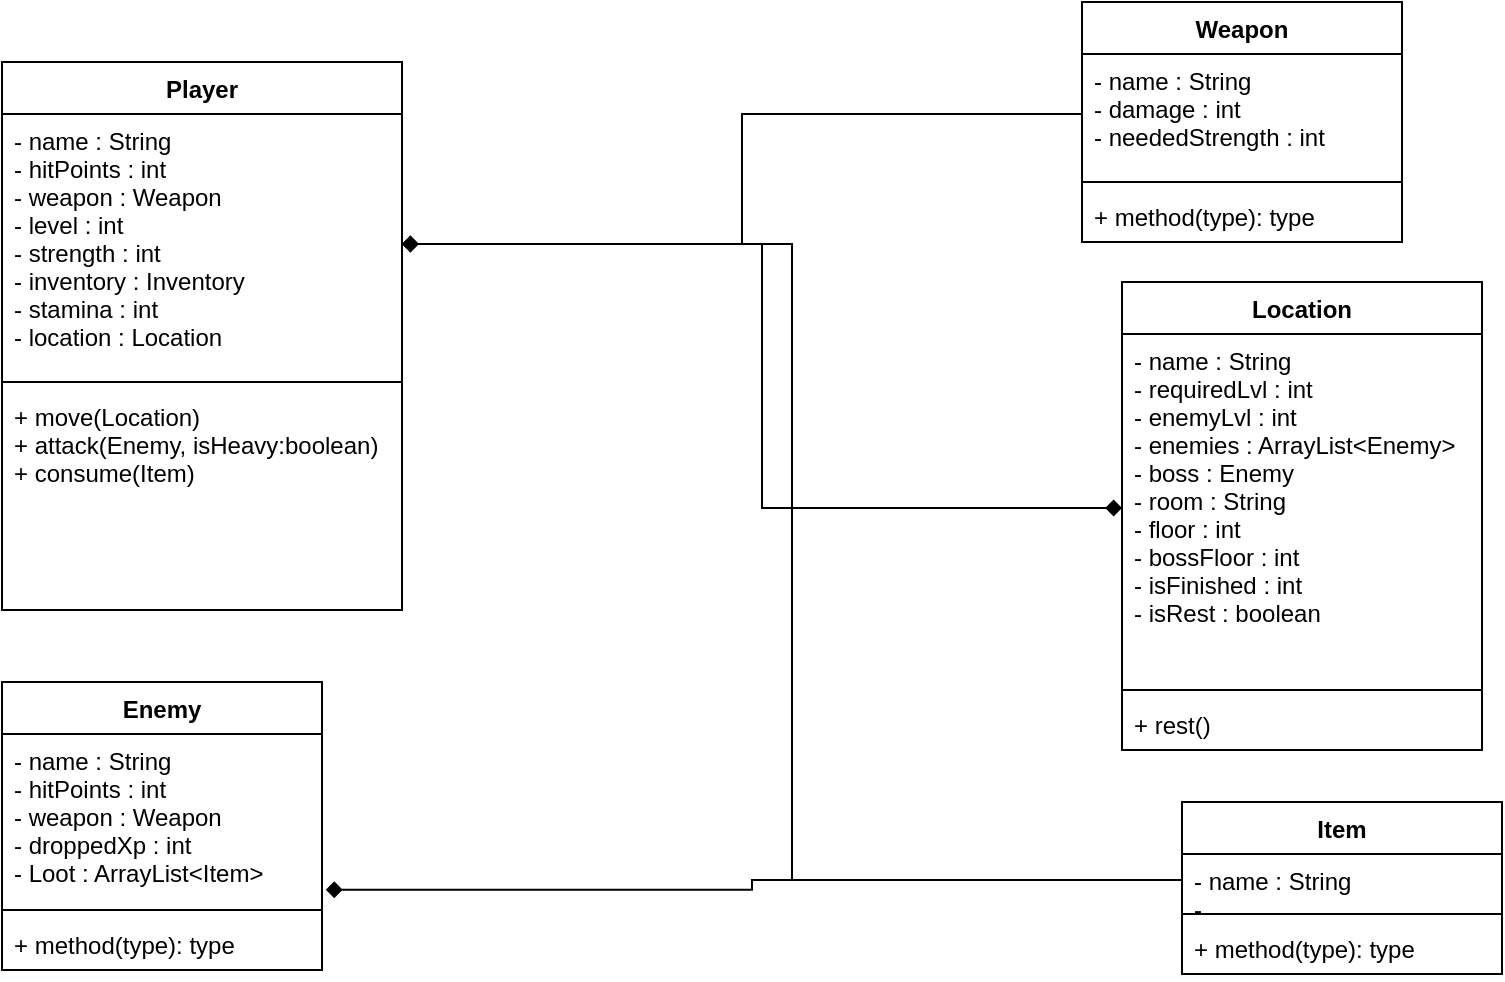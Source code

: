 <mxfile version="20.8.8" type="github">
  <diagram id="C5RBs43oDa-KdzZeNtuy" name="Page-1">
    <mxGraphModel dx="1167" dy="637" grid="1" gridSize="10" guides="1" tooltips="1" connect="1" arrows="1" fold="1" page="1" pageScale="1" pageWidth="827" pageHeight="1169" math="0" shadow="0">
      <root>
        <mxCell id="WIyWlLk6GJQsqaUBKTNV-0" />
        <mxCell id="WIyWlLk6GJQsqaUBKTNV-1" parent="WIyWlLk6GJQsqaUBKTNV-0" />
        <mxCell id="_A0XqNsPRebo757BKZDm-0" value="Player" style="swimlane;fontStyle=1;align=center;verticalAlign=top;childLayout=stackLayout;horizontal=1;startSize=26;horizontalStack=0;resizeParent=1;resizeParentMax=0;resizeLast=0;collapsible=1;marginBottom=0;resizeWidth=0;resizeHeight=0;resizable=1;autosize=1;overflow=visible;" vertex="1" parent="WIyWlLk6GJQsqaUBKTNV-1">
          <mxGeometry x="40" y="50" width="200" height="274" as="geometry">
            <mxRectangle x="180" y="190" width="80" height="30" as="alternateBounds" />
          </mxGeometry>
        </mxCell>
        <mxCell id="_A0XqNsPRebo757BKZDm-1" value="- name : String&#xa;- hitPoints : int&#xa;- weapon : Weapon&#xa;- level : int&#xa;- strength : int&#xa;- inventory : Inventory&#xa;- stamina : int&#xa;- location : Location" style="text;strokeColor=none;fillColor=none;align=left;verticalAlign=top;spacingLeft=4;spacingRight=4;overflow=visible;rotatable=0;points=[[0,0.5],[1,0.5]];portConstraint=eastwest;" vertex="1" parent="_A0XqNsPRebo757BKZDm-0">
          <mxGeometry y="26" width="200" height="130" as="geometry" />
        </mxCell>
        <mxCell id="_A0XqNsPRebo757BKZDm-2" value="" style="line;strokeWidth=1;fillColor=none;align=left;verticalAlign=middle;spacingTop=-1;spacingLeft=3;spacingRight=3;rotatable=0;labelPosition=right;points=[];portConstraint=eastwest;strokeColor=inherit;" vertex="1" parent="_A0XqNsPRebo757BKZDm-0">
          <mxGeometry y="156" width="200" height="8" as="geometry" />
        </mxCell>
        <mxCell id="_A0XqNsPRebo757BKZDm-3" value="+ move(Location)&#xa;+ attack(Enemy, isHeavy:boolean)&#xa;+ consume(Item)" style="text;strokeColor=none;fillColor=none;align=left;verticalAlign=top;spacingLeft=4;spacingRight=4;overflow=hidden;rotatable=0;points=[[0,0.5],[1,0.5]];portConstraint=eastwest;" vertex="1" parent="_A0XqNsPRebo757BKZDm-0">
          <mxGeometry y="164" width="200" height="110" as="geometry" />
        </mxCell>
        <mxCell id="_A0XqNsPRebo757BKZDm-8" value="Weapon" style="swimlane;fontStyle=1;align=center;verticalAlign=top;childLayout=stackLayout;horizontal=1;startSize=26;horizontalStack=0;resizeParent=1;resizeParentMax=0;resizeLast=0;collapsible=1;marginBottom=0;html=0;" vertex="1" parent="WIyWlLk6GJQsqaUBKTNV-1">
          <mxGeometry x="580" y="20" width="160" height="120" as="geometry" />
        </mxCell>
        <mxCell id="_A0XqNsPRebo757BKZDm-9" value="- name : String&#xa;- damage : int&#xa;- neededStrength : int" style="text;strokeColor=none;fillColor=none;align=left;verticalAlign=top;spacingLeft=4;spacingRight=4;overflow=hidden;rotatable=0;points=[[0,0.5],[1,0.5]];portConstraint=eastwest;" vertex="1" parent="_A0XqNsPRebo757BKZDm-8">
          <mxGeometry y="26" width="160" height="60" as="geometry" />
        </mxCell>
        <mxCell id="_A0XqNsPRebo757BKZDm-10" value="" style="line;strokeWidth=1;fillColor=none;align=left;verticalAlign=middle;spacingTop=-1;spacingLeft=3;spacingRight=3;rotatable=0;labelPosition=right;points=[];portConstraint=eastwest;strokeColor=inherit;html=0;" vertex="1" parent="_A0XqNsPRebo757BKZDm-8">
          <mxGeometry y="86" width="160" height="8" as="geometry" />
        </mxCell>
        <mxCell id="_A0XqNsPRebo757BKZDm-11" value="+ method(type): type" style="text;strokeColor=none;fillColor=none;align=left;verticalAlign=top;spacingLeft=4;spacingRight=4;overflow=hidden;rotatable=0;points=[[0,0.5],[1,0.5]];portConstraint=eastwest;" vertex="1" parent="_A0XqNsPRebo757BKZDm-8">
          <mxGeometry y="94" width="160" height="26" as="geometry" />
        </mxCell>
        <mxCell id="_A0XqNsPRebo757BKZDm-14" style="edgeStyle=orthogonalEdgeStyle;rounded=0;orthogonalLoop=1;jettySize=auto;html=1;endArrow=diamond;endFill=0;" edge="1" parent="WIyWlLk6GJQsqaUBKTNV-1" source="_A0XqNsPRebo757BKZDm-9" target="_A0XqNsPRebo757BKZDm-1">
          <mxGeometry relative="1" as="geometry" />
        </mxCell>
        <mxCell id="_A0XqNsPRebo757BKZDm-15" value="Location" style="swimlane;fontStyle=1;align=center;verticalAlign=top;childLayout=stackLayout;horizontal=1;startSize=26;horizontalStack=0;resizeParent=1;resizeParentMax=0;resizeLast=0;collapsible=1;marginBottom=0;html=0;" vertex="1" parent="WIyWlLk6GJQsqaUBKTNV-1">
          <mxGeometry x="600" y="160" width="180" height="234" as="geometry" />
        </mxCell>
        <mxCell id="_A0XqNsPRebo757BKZDm-16" value="- name : String&#xa;- requiredLvl : int&#xa;- enemyLvl : int&#xa;- enemies : ArrayList&lt;Enemy&gt;&#xa;- boss : Enemy&#xa;- room : String&#xa;- floor : int&#xa;- bossFloor : int&#xa;- isFinished : int&#xa;- isRest : boolean" style="text;strokeColor=none;fillColor=none;align=left;verticalAlign=top;spacingLeft=4;spacingRight=4;overflow=hidden;rotatable=0;points=[[0,0.5],[1,0.5]];portConstraint=eastwest;" vertex="1" parent="_A0XqNsPRebo757BKZDm-15">
          <mxGeometry y="26" width="180" height="174" as="geometry" />
        </mxCell>
        <mxCell id="_A0XqNsPRebo757BKZDm-17" value="" style="line;strokeWidth=1;fillColor=none;align=left;verticalAlign=middle;spacingTop=-1;spacingLeft=3;spacingRight=3;rotatable=0;labelPosition=right;points=[];portConstraint=eastwest;strokeColor=inherit;html=0;" vertex="1" parent="_A0XqNsPRebo757BKZDm-15">
          <mxGeometry y="200" width="180" height="8" as="geometry" />
        </mxCell>
        <mxCell id="_A0XqNsPRebo757BKZDm-18" value="+ rest()&#xa;" style="text;strokeColor=none;fillColor=none;align=left;verticalAlign=top;spacingLeft=4;spacingRight=4;overflow=hidden;rotatable=0;points=[[0,0.5],[1,0.5]];portConstraint=eastwest;" vertex="1" parent="_A0XqNsPRebo757BKZDm-15">
          <mxGeometry y="208" width="180" height="26" as="geometry" />
        </mxCell>
        <mxCell id="_A0XqNsPRebo757BKZDm-20" style="edgeStyle=orthogonalEdgeStyle;rounded=0;orthogonalLoop=1;jettySize=auto;html=1;endArrow=diamond;endFill=1;" edge="1" parent="WIyWlLk6GJQsqaUBKTNV-1" source="_A0XqNsPRebo757BKZDm-1" target="_A0XqNsPRebo757BKZDm-16">
          <mxGeometry relative="1" as="geometry" />
        </mxCell>
        <mxCell id="_A0XqNsPRebo757BKZDm-21" value="Enemy" style="swimlane;fontStyle=1;align=center;verticalAlign=top;childLayout=stackLayout;horizontal=1;startSize=26;horizontalStack=0;resizeParent=1;resizeParentMax=0;resizeLast=0;collapsible=1;marginBottom=0;html=0;" vertex="1" parent="WIyWlLk6GJQsqaUBKTNV-1">
          <mxGeometry x="40" y="360" width="160" height="144" as="geometry" />
        </mxCell>
        <mxCell id="_A0XqNsPRebo757BKZDm-22" value="- name : String&#xa;- hitPoints : int&#xa;- weapon : Weapon&#xa;- droppedXp : int&#xa;- Loot : ArrayList&lt;Item&gt;" style="text;strokeColor=none;fillColor=none;align=left;verticalAlign=top;spacingLeft=4;spacingRight=4;overflow=hidden;rotatable=0;points=[[0,0.5],[1,0.5]];portConstraint=eastwest;" vertex="1" parent="_A0XqNsPRebo757BKZDm-21">
          <mxGeometry y="26" width="160" height="84" as="geometry" />
        </mxCell>
        <mxCell id="_A0XqNsPRebo757BKZDm-23" value="" style="line;strokeWidth=1;fillColor=none;align=left;verticalAlign=middle;spacingTop=-1;spacingLeft=3;spacingRight=3;rotatable=0;labelPosition=right;points=[];portConstraint=eastwest;strokeColor=inherit;html=0;" vertex="1" parent="_A0XqNsPRebo757BKZDm-21">
          <mxGeometry y="110" width="160" height="8" as="geometry" />
        </mxCell>
        <mxCell id="_A0XqNsPRebo757BKZDm-24" value="+ method(type): type" style="text;strokeColor=none;fillColor=none;align=left;verticalAlign=top;spacingLeft=4;spacingRight=4;overflow=hidden;rotatable=0;points=[[0,0.5],[1,0.5]];portConstraint=eastwest;" vertex="1" parent="_A0XqNsPRebo757BKZDm-21">
          <mxGeometry y="118" width="160" height="26" as="geometry" />
        </mxCell>
        <mxCell id="_A0XqNsPRebo757BKZDm-25" value="Item" style="swimlane;fontStyle=1;align=center;verticalAlign=top;childLayout=stackLayout;horizontal=1;startSize=26;horizontalStack=0;resizeParent=1;resizeParentMax=0;resizeLast=0;collapsible=1;marginBottom=0;html=0;" vertex="1" parent="WIyWlLk6GJQsqaUBKTNV-1">
          <mxGeometry x="630" y="420" width="160" height="86" as="geometry" />
        </mxCell>
        <mxCell id="_A0XqNsPRebo757BKZDm-26" value="- name : String&#xa;- " style="text;strokeColor=none;fillColor=none;align=left;verticalAlign=top;spacingLeft=4;spacingRight=4;overflow=hidden;rotatable=0;points=[[0,0.5],[1,0.5]];portConstraint=eastwest;" vertex="1" parent="_A0XqNsPRebo757BKZDm-25">
          <mxGeometry y="26" width="160" height="26" as="geometry" />
        </mxCell>
        <mxCell id="_A0XqNsPRebo757BKZDm-27" value="" style="line;strokeWidth=1;fillColor=none;align=left;verticalAlign=middle;spacingTop=-1;spacingLeft=3;spacingRight=3;rotatable=0;labelPosition=right;points=[];portConstraint=eastwest;strokeColor=inherit;html=0;" vertex="1" parent="_A0XqNsPRebo757BKZDm-25">
          <mxGeometry y="52" width="160" height="8" as="geometry" />
        </mxCell>
        <mxCell id="_A0XqNsPRebo757BKZDm-28" value="+ method(type): type" style="text;strokeColor=none;fillColor=none;align=left;verticalAlign=top;spacingLeft=4;spacingRight=4;overflow=hidden;rotatable=0;points=[[0,0.5],[1,0.5]];portConstraint=eastwest;" vertex="1" parent="_A0XqNsPRebo757BKZDm-25">
          <mxGeometry y="60" width="160" height="26" as="geometry" />
        </mxCell>
        <mxCell id="_A0XqNsPRebo757BKZDm-29" style="edgeStyle=orthogonalEdgeStyle;rounded=0;orthogonalLoop=1;jettySize=auto;html=1;entryX=1.012;entryY=0.927;entryDx=0;entryDy=0;entryPerimeter=0;endArrow=diamond;endFill=1;" edge="1" parent="WIyWlLk6GJQsqaUBKTNV-1" source="_A0XqNsPRebo757BKZDm-26" target="_A0XqNsPRebo757BKZDm-22">
          <mxGeometry relative="1" as="geometry" />
        </mxCell>
        <mxCell id="_A0XqNsPRebo757BKZDm-30" style="edgeStyle=orthogonalEdgeStyle;rounded=0;orthogonalLoop=1;jettySize=auto;html=1;endArrow=diamond;endFill=1;" edge="1" parent="WIyWlLk6GJQsqaUBKTNV-1" source="_A0XqNsPRebo757BKZDm-26" target="_A0XqNsPRebo757BKZDm-1">
          <mxGeometry relative="1" as="geometry" />
        </mxCell>
      </root>
    </mxGraphModel>
  </diagram>
</mxfile>
